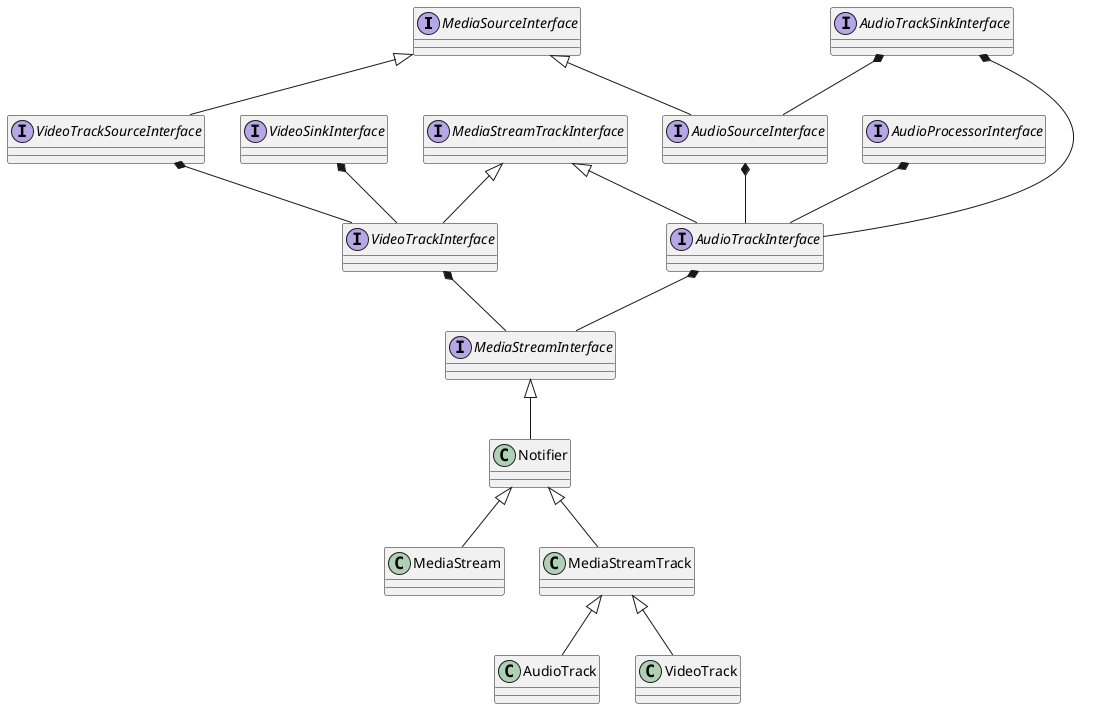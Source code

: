 @startuml mediastreaminterface
interface MediaSourceInterface
interface MediaStreamTrackInterface
interface VideoTrackSourceInterface
interface AudioProcessorInterface
interface VideoSinkInterface
interface VideoTrackInterface

interface AudioTrackSinkInterface
interface AudioSourceInterface
interface AudioTrackInterface
interface MediaStreamInterface

class Notifier
class MediaStream
class MediaStreamTrack
class AudioTrack
class VideoTrack

MediaSourceInterface <|-- VideoTrackSourceInterface

MediaStreamTrackInterface <|-- VideoTrackInterface
VideoSinkInterface *-- VideoTrackInterface
VideoTrackSourceInterface *-- VideoTrackInterface

MediaSourceInterface <|-- AudioSourceInterface
MediaStreamTrackInterface <|-- AudioTrackInterface
AudioTrackSinkInterface *-- AudioSourceInterface
AudioTrackSinkInterface *-- AudioTrackInterface
AudioProcessorInterface *-- AudioTrackInterface
AudioSourceInterface *-- AudioTrackInterface

AudioTrackInterface *-- MediaStreamInterface
VideoTrackInterface *-- MediaStreamInterface

MediaStreamInterface <|-- Notifier
Notifier <|-- MediaStream

Notifier <|-- MediaStreamTrack
MediaStreamTrack <|-- AudioTrack
MediaStreamTrack <|-- VideoTrack

@enduml